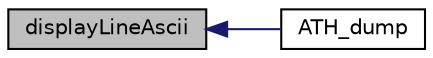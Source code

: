 digraph "displayLineAscii"
{
  edge [fontname="Helvetica",fontsize="10",labelfontname="Helvetica",labelfontsize="10"];
  node [fontname="Helvetica",fontsize="10",shape=record];
  rankdir="LR";
  Node261 [label="displayLineAscii",height=0.2,width=0.4,color="black", fillcolor="grey75", style="filled", fontcolor="black"];
  Node261 -> Node262 [dir="back",color="midnightblue",fontsize="10",style="solid",fontname="Helvetica"];
  Node262 [label="ATH_dump",height=0.2,width=0.4,color="black", fillcolor="white", style="filled",URL="$atlast_8h.html#a2ad12d2555007300089d9072e6de2abf"];
}
